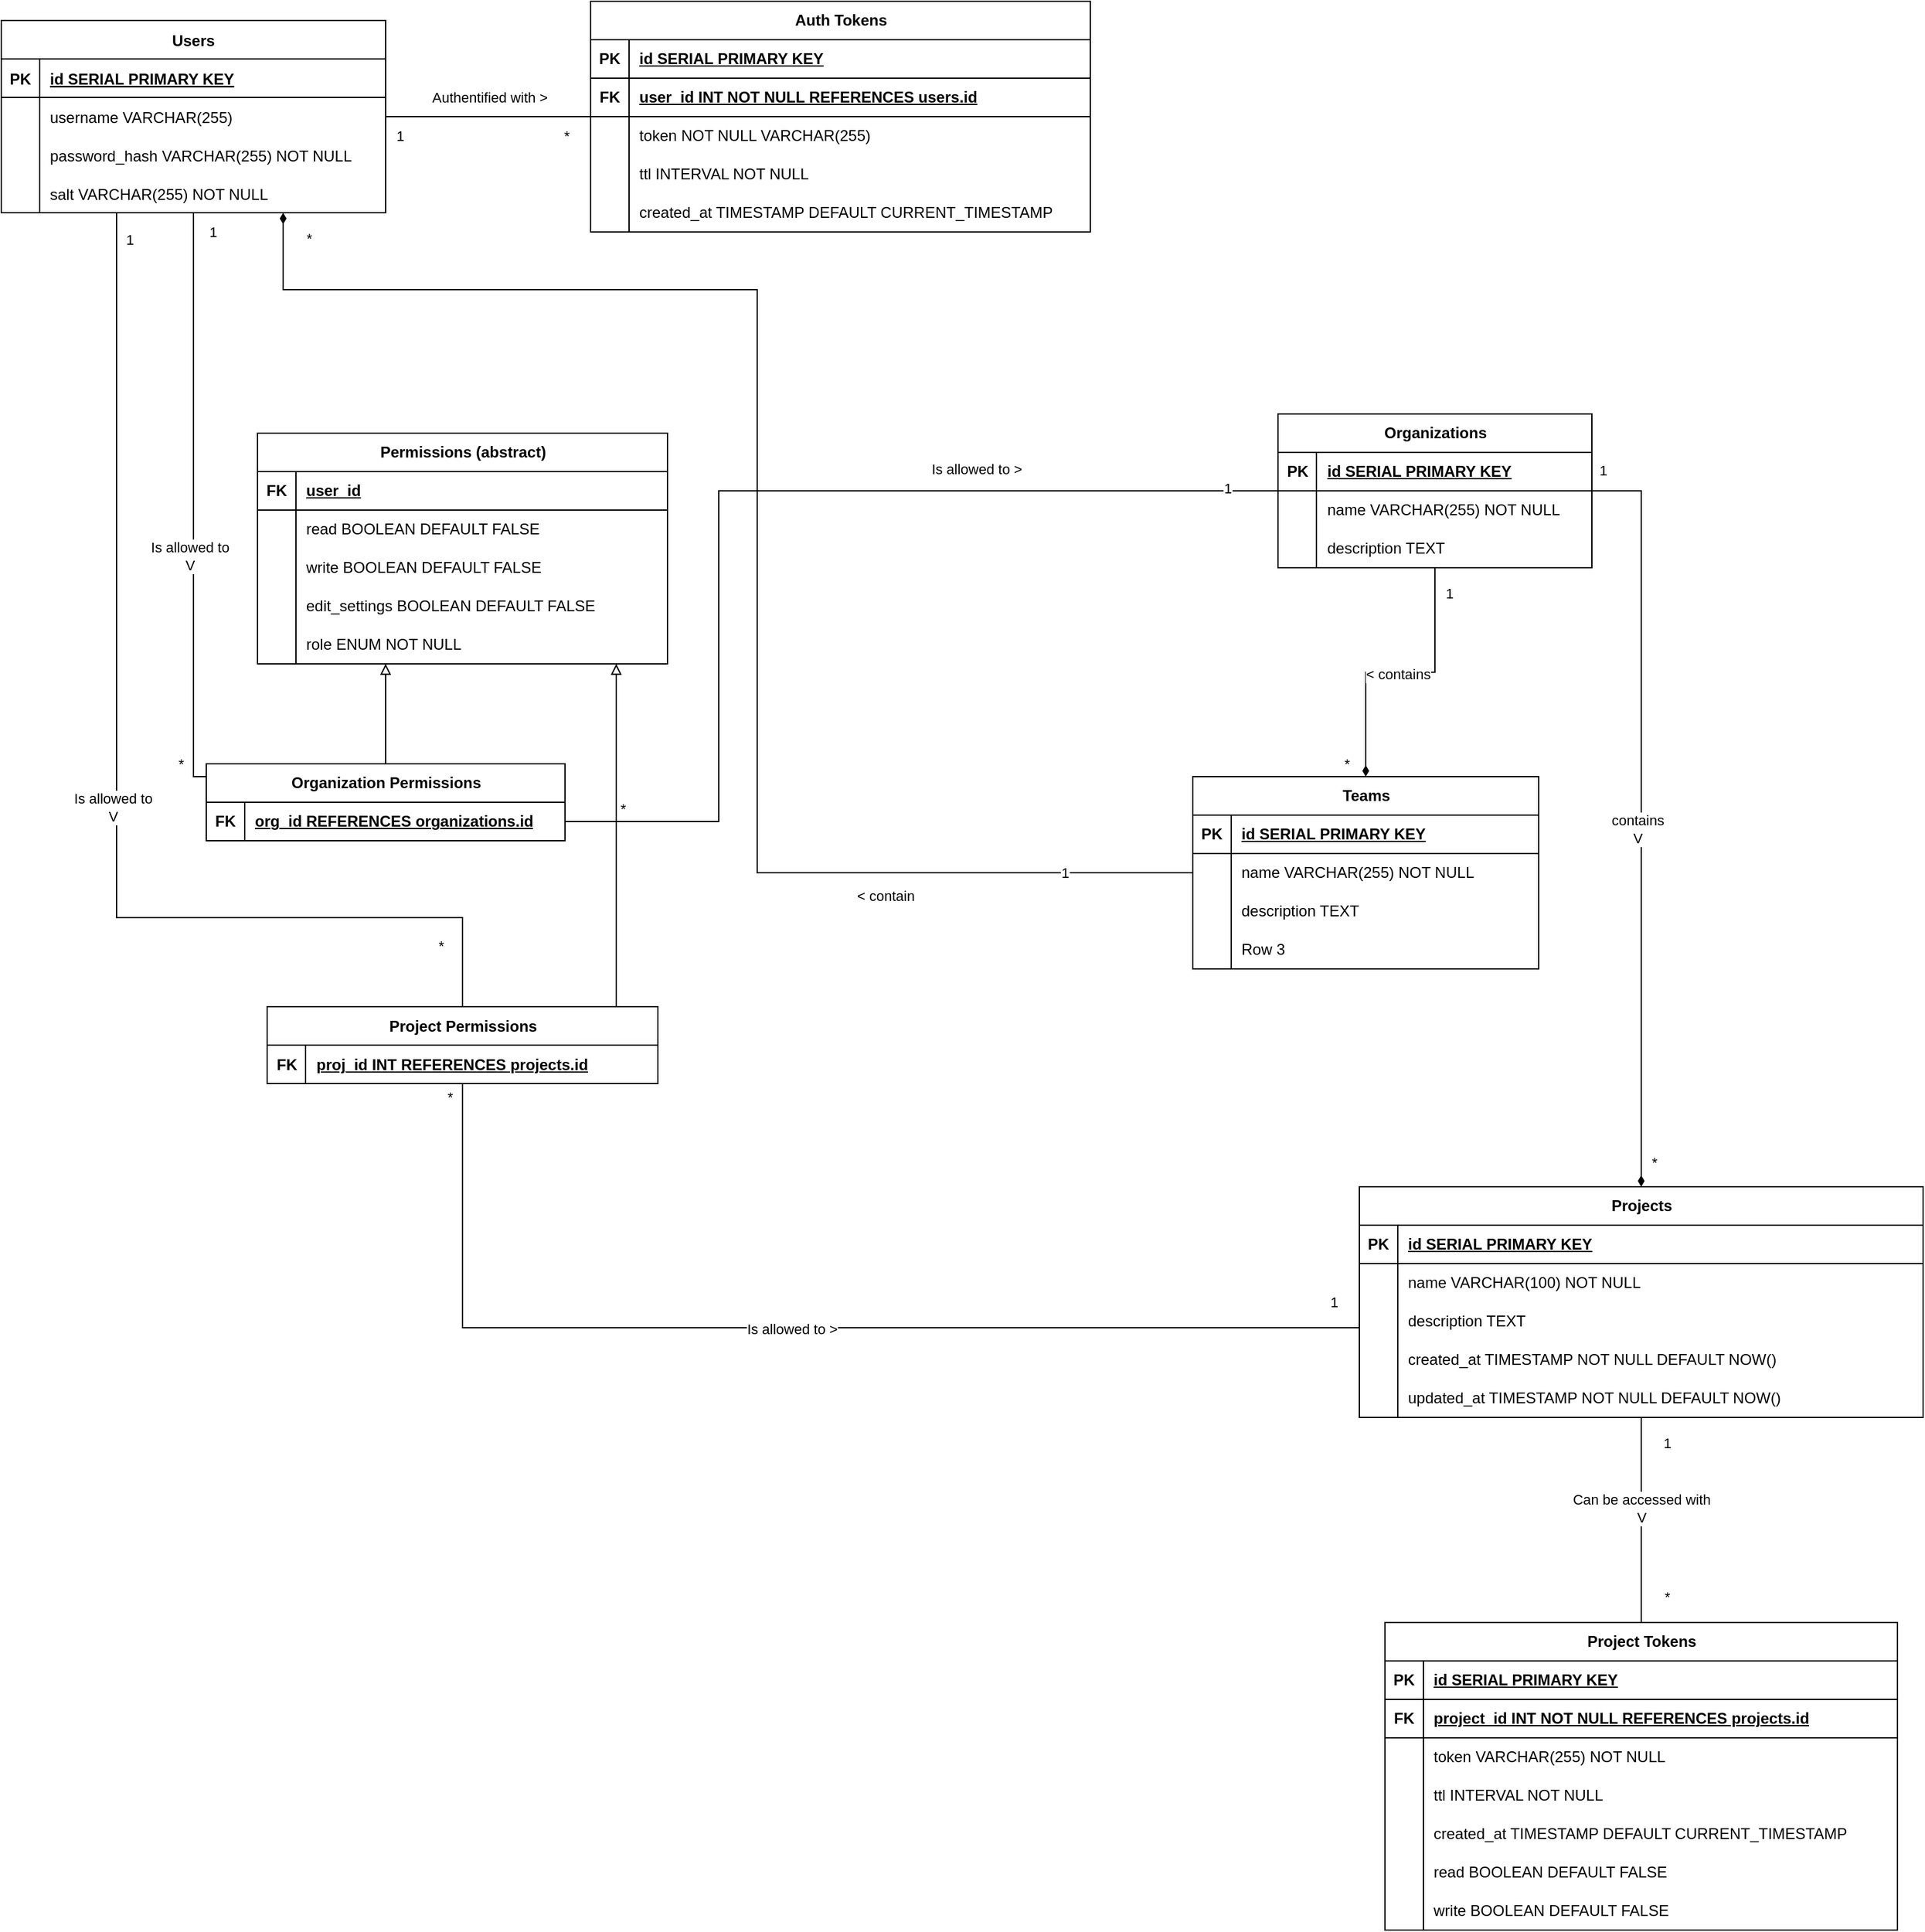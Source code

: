 <mxfile version="28.1.2">
  <diagram id="R2lEEEUBdFMjLlhIrx00" name="Page-1">
    <mxGraphModel dx="497" dy="935" grid="1" gridSize="10" guides="0" tooltips="1" connect="1" arrows="0" fold="1" page="1" pageScale="1" pageWidth="850" pageHeight="1100" math="0" shadow="0" extFonts="Permanent Marker^https://fonts.googleapis.com/css?family=Permanent+Marker">
      <root>
        <mxCell id="0" />
        <mxCell id="1" parent="0" />
        <mxCell id="C-vyLk0tnHw3VtMMgP7b-23" value="Users" style="shape=table;startSize=30;container=1;collapsible=1;childLayout=tableLayout;fixedRows=1;rowLines=0;fontStyle=1;align=center;resizeLast=1;" parent="1" vertex="1">
          <mxGeometry x="90" y="150" width="300" height="150" as="geometry" />
        </mxCell>
        <mxCell id="C-vyLk0tnHw3VtMMgP7b-24" value="" style="shape=partialRectangle;collapsible=0;dropTarget=0;pointerEvents=0;fillColor=none;points=[[0,0.5],[1,0.5]];portConstraint=eastwest;top=0;left=0;right=0;bottom=1;" parent="C-vyLk0tnHw3VtMMgP7b-23" vertex="1">
          <mxGeometry y="30" width="300" height="30" as="geometry" />
        </mxCell>
        <mxCell id="C-vyLk0tnHw3VtMMgP7b-25" value="PK" style="shape=partialRectangle;overflow=hidden;connectable=0;fillColor=none;top=0;left=0;bottom=0;right=0;fontStyle=1;" parent="C-vyLk0tnHw3VtMMgP7b-24" vertex="1">
          <mxGeometry width="30" height="30" as="geometry">
            <mxRectangle width="30" height="30" as="alternateBounds" />
          </mxGeometry>
        </mxCell>
        <mxCell id="C-vyLk0tnHw3VtMMgP7b-26" value="id SERIAL PRIMARY KEY" style="shape=partialRectangle;overflow=hidden;connectable=0;fillColor=none;top=0;left=0;bottom=0;right=0;align=left;spacingLeft=6;fontStyle=5;" parent="C-vyLk0tnHw3VtMMgP7b-24" vertex="1">
          <mxGeometry x="30" width="270" height="30" as="geometry">
            <mxRectangle width="270" height="30" as="alternateBounds" />
          </mxGeometry>
        </mxCell>
        <mxCell id="C-vyLk0tnHw3VtMMgP7b-27" value="" style="shape=partialRectangle;collapsible=0;dropTarget=0;pointerEvents=0;fillColor=none;points=[[0,0.5],[1,0.5]];portConstraint=eastwest;top=0;left=0;right=0;bottom=0;" parent="C-vyLk0tnHw3VtMMgP7b-23" vertex="1">
          <mxGeometry y="60" width="300" height="30" as="geometry" />
        </mxCell>
        <mxCell id="C-vyLk0tnHw3VtMMgP7b-28" value="" style="shape=partialRectangle;overflow=hidden;connectable=0;fillColor=none;top=0;left=0;bottom=0;right=0;" parent="C-vyLk0tnHw3VtMMgP7b-27" vertex="1">
          <mxGeometry width="30" height="30" as="geometry">
            <mxRectangle width="30" height="30" as="alternateBounds" />
          </mxGeometry>
        </mxCell>
        <mxCell id="C-vyLk0tnHw3VtMMgP7b-29" value="username VARCHAR(255)" style="shape=partialRectangle;overflow=hidden;connectable=0;fillColor=none;top=0;left=0;bottom=0;right=0;align=left;spacingLeft=6;" parent="C-vyLk0tnHw3VtMMgP7b-27" vertex="1">
          <mxGeometry x="30" width="270" height="30" as="geometry">
            <mxRectangle width="270" height="30" as="alternateBounds" />
          </mxGeometry>
        </mxCell>
        <mxCell id="tqvfvlntFa99ZtSPbHAt-1" style="shape=partialRectangle;collapsible=0;dropTarget=0;pointerEvents=0;fillColor=none;points=[[0,0.5],[1,0.5]];portConstraint=eastwest;top=0;left=0;right=0;bottom=0;" parent="C-vyLk0tnHw3VtMMgP7b-23" vertex="1">
          <mxGeometry y="90" width="300" height="30" as="geometry" />
        </mxCell>
        <mxCell id="tqvfvlntFa99ZtSPbHAt-2" style="shape=partialRectangle;overflow=hidden;connectable=0;fillColor=none;top=0;left=0;bottom=0;right=0;" parent="tqvfvlntFa99ZtSPbHAt-1" vertex="1">
          <mxGeometry width="30" height="30" as="geometry">
            <mxRectangle width="30" height="30" as="alternateBounds" />
          </mxGeometry>
        </mxCell>
        <mxCell id="tqvfvlntFa99ZtSPbHAt-3" value="password_hash VARCHAR(255) NOT NULL" style="shape=partialRectangle;overflow=hidden;connectable=0;fillColor=none;top=0;left=0;bottom=0;right=0;align=left;spacingLeft=6;" parent="tqvfvlntFa99ZtSPbHAt-1" vertex="1">
          <mxGeometry x="30" width="270" height="30" as="geometry">
            <mxRectangle width="270" height="30" as="alternateBounds" />
          </mxGeometry>
        </mxCell>
        <mxCell id="tqvfvlntFa99ZtSPbHAt-4" style="shape=partialRectangle;collapsible=0;dropTarget=0;pointerEvents=0;fillColor=none;points=[[0,0.5],[1,0.5]];portConstraint=eastwest;top=0;left=0;right=0;bottom=0;" parent="C-vyLk0tnHw3VtMMgP7b-23" vertex="1">
          <mxGeometry y="120" width="300" height="30" as="geometry" />
        </mxCell>
        <mxCell id="tqvfvlntFa99ZtSPbHAt-5" style="shape=partialRectangle;overflow=hidden;connectable=0;fillColor=none;top=0;left=0;bottom=0;right=0;" parent="tqvfvlntFa99ZtSPbHAt-4" vertex="1">
          <mxGeometry width="30" height="30" as="geometry">
            <mxRectangle width="30" height="30" as="alternateBounds" />
          </mxGeometry>
        </mxCell>
        <mxCell id="tqvfvlntFa99ZtSPbHAt-6" value="salt VARCHAR(255) NOT NULL" style="shape=partialRectangle;overflow=hidden;connectable=0;fillColor=none;top=0;left=0;bottom=0;right=0;align=left;spacingLeft=6;" parent="tqvfvlntFa99ZtSPbHAt-4" vertex="1">
          <mxGeometry x="30" width="270" height="30" as="geometry">
            <mxRectangle width="270" height="30" as="alternateBounds" />
          </mxGeometry>
        </mxCell>
        <mxCell id="tqvfvlntFa99ZtSPbHAt-8" value="Auth Tokens" style="shape=table;startSize=30;container=1;collapsible=1;childLayout=tableLayout;fixedRows=1;rowLines=0;fontStyle=1;align=center;resizeLast=1;html=1;" parent="1" vertex="1">
          <mxGeometry x="550" y="135" width="390" height="180" as="geometry" />
        </mxCell>
        <mxCell id="tqvfvlntFa99ZtSPbHAt-9" value="" style="shape=tableRow;horizontal=0;startSize=0;swimlaneHead=0;swimlaneBody=0;fillColor=none;collapsible=0;dropTarget=0;points=[[0,0.5],[1,0.5]];portConstraint=eastwest;top=0;left=0;right=0;bottom=1;" parent="tqvfvlntFa99ZtSPbHAt-8" vertex="1">
          <mxGeometry y="30" width="390" height="30" as="geometry" />
        </mxCell>
        <mxCell id="tqvfvlntFa99ZtSPbHAt-10" value="PK" style="shape=partialRectangle;connectable=0;fillColor=none;top=0;left=0;bottom=0;right=0;fontStyle=1;overflow=hidden;whiteSpace=wrap;html=1;" parent="tqvfvlntFa99ZtSPbHAt-9" vertex="1">
          <mxGeometry width="30" height="30" as="geometry">
            <mxRectangle width="30" height="30" as="alternateBounds" />
          </mxGeometry>
        </mxCell>
        <mxCell id="tqvfvlntFa99ZtSPbHAt-11" value="id&amp;nbsp;&lt;span style=&quot;text-wrap-mode: nowrap;&quot;&gt;SERIAL PRIMARY KEY&lt;/span&gt;" style="shape=partialRectangle;connectable=0;fillColor=none;top=0;left=0;bottom=0;right=0;align=left;spacingLeft=6;fontStyle=5;overflow=hidden;whiteSpace=wrap;html=1;" parent="tqvfvlntFa99ZtSPbHAt-9" vertex="1">
          <mxGeometry x="30" width="360" height="30" as="geometry">
            <mxRectangle width="360" height="30" as="alternateBounds" />
          </mxGeometry>
        </mxCell>
        <mxCell id="tqvfvlntFa99ZtSPbHAt-21" style="shape=tableRow;horizontal=0;startSize=0;swimlaneHead=0;swimlaneBody=0;fillColor=none;collapsible=0;dropTarget=0;points=[[0,0.5],[1,0.5]];portConstraint=eastwest;top=0;left=0;right=0;bottom=1;" parent="tqvfvlntFa99ZtSPbHAt-8" vertex="1">
          <mxGeometry y="60" width="390" height="30" as="geometry" />
        </mxCell>
        <mxCell id="tqvfvlntFa99ZtSPbHAt-22" value="FK" style="shape=partialRectangle;connectable=0;fillColor=none;top=0;left=0;bottom=0;right=0;fontStyle=1;overflow=hidden;whiteSpace=wrap;html=1;" parent="tqvfvlntFa99ZtSPbHAt-21" vertex="1">
          <mxGeometry width="30" height="30" as="geometry">
            <mxRectangle width="30" height="30" as="alternateBounds" />
          </mxGeometry>
        </mxCell>
        <mxCell id="tqvfvlntFa99ZtSPbHAt-23" value="user_id INT NOT NULL REFERENCES users.id" style="shape=partialRectangle;connectable=0;fillColor=none;top=0;left=0;bottom=0;right=0;align=left;spacingLeft=6;fontStyle=5;overflow=hidden;whiteSpace=wrap;html=1;" parent="tqvfvlntFa99ZtSPbHAt-21" vertex="1">
          <mxGeometry x="30" width="360" height="30" as="geometry">
            <mxRectangle width="360" height="30" as="alternateBounds" />
          </mxGeometry>
        </mxCell>
        <mxCell id="tqvfvlntFa99ZtSPbHAt-12" value="" style="shape=tableRow;horizontal=0;startSize=0;swimlaneHead=0;swimlaneBody=0;fillColor=none;collapsible=0;dropTarget=0;points=[[0,0.5],[1,0.5]];portConstraint=eastwest;top=0;left=0;right=0;bottom=0;" parent="tqvfvlntFa99ZtSPbHAt-8" vertex="1">
          <mxGeometry y="90" width="390" height="30" as="geometry" />
        </mxCell>
        <mxCell id="tqvfvlntFa99ZtSPbHAt-13" value="" style="shape=partialRectangle;connectable=0;fillColor=none;top=0;left=0;bottom=0;right=0;editable=1;overflow=hidden;whiteSpace=wrap;html=1;" parent="tqvfvlntFa99ZtSPbHAt-12" vertex="1">
          <mxGeometry width="30" height="30" as="geometry">
            <mxRectangle width="30" height="30" as="alternateBounds" />
          </mxGeometry>
        </mxCell>
        <mxCell id="tqvfvlntFa99ZtSPbHAt-14" value="token NOT NULL VARCHAR(255)" style="shape=partialRectangle;connectable=0;fillColor=none;top=0;left=0;bottom=0;right=0;align=left;spacingLeft=6;overflow=hidden;whiteSpace=wrap;html=1;" parent="tqvfvlntFa99ZtSPbHAt-12" vertex="1">
          <mxGeometry x="30" width="360" height="30" as="geometry">
            <mxRectangle width="360" height="30" as="alternateBounds" />
          </mxGeometry>
        </mxCell>
        <mxCell id="tqvfvlntFa99ZtSPbHAt-15" value="" style="shape=tableRow;horizontal=0;startSize=0;swimlaneHead=0;swimlaneBody=0;fillColor=none;collapsible=0;dropTarget=0;points=[[0,0.5],[1,0.5]];portConstraint=eastwest;top=0;left=0;right=0;bottom=0;" parent="tqvfvlntFa99ZtSPbHAt-8" vertex="1">
          <mxGeometry y="120" width="390" height="30" as="geometry" />
        </mxCell>
        <mxCell id="tqvfvlntFa99ZtSPbHAt-16" value="" style="shape=partialRectangle;connectable=0;fillColor=none;top=0;left=0;bottom=0;right=0;editable=1;overflow=hidden;whiteSpace=wrap;html=1;" parent="tqvfvlntFa99ZtSPbHAt-15" vertex="1">
          <mxGeometry width="30" height="30" as="geometry">
            <mxRectangle width="30" height="30" as="alternateBounds" />
          </mxGeometry>
        </mxCell>
        <mxCell id="tqvfvlntFa99ZtSPbHAt-17" value="ttl INTERVAL NOT NULL" style="shape=partialRectangle;connectable=0;fillColor=none;top=0;left=0;bottom=0;right=0;align=left;spacingLeft=6;overflow=hidden;whiteSpace=wrap;html=1;" parent="tqvfvlntFa99ZtSPbHAt-15" vertex="1">
          <mxGeometry x="30" width="360" height="30" as="geometry">
            <mxRectangle width="360" height="30" as="alternateBounds" />
          </mxGeometry>
        </mxCell>
        <mxCell id="tqvfvlntFa99ZtSPbHAt-18" value="" style="shape=tableRow;horizontal=0;startSize=0;swimlaneHead=0;swimlaneBody=0;fillColor=none;collapsible=0;dropTarget=0;points=[[0,0.5],[1,0.5]];portConstraint=eastwest;top=0;left=0;right=0;bottom=0;" parent="tqvfvlntFa99ZtSPbHAt-8" vertex="1">
          <mxGeometry y="150" width="390" height="30" as="geometry" />
        </mxCell>
        <mxCell id="tqvfvlntFa99ZtSPbHAt-19" value="" style="shape=partialRectangle;connectable=0;fillColor=none;top=0;left=0;bottom=0;right=0;editable=1;overflow=hidden;whiteSpace=wrap;html=1;" parent="tqvfvlntFa99ZtSPbHAt-18" vertex="1">
          <mxGeometry width="30" height="30" as="geometry">
            <mxRectangle width="30" height="30" as="alternateBounds" />
          </mxGeometry>
        </mxCell>
        <mxCell id="tqvfvlntFa99ZtSPbHAt-20" value="created_at TIMESTAMP DEFAULT CURRENT_TIMESTAMP" style="shape=partialRectangle;connectable=0;fillColor=none;top=0;left=0;bottom=0;right=0;align=left;spacingLeft=6;overflow=hidden;whiteSpace=wrap;html=1;" parent="tqvfvlntFa99ZtSPbHAt-18" vertex="1">
          <mxGeometry x="30" width="360" height="30" as="geometry">
            <mxRectangle width="360" height="30" as="alternateBounds" />
          </mxGeometry>
        </mxCell>
        <mxCell id="tqvfvlntFa99ZtSPbHAt-24" style="edgeStyle=orthogonalEdgeStyle;rounded=0;orthogonalLoop=1;jettySize=auto;html=1;endArrow=none;endFill=0;" parent="1" source="C-vyLk0tnHw3VtMMgP7b-23" target="tqvfvlntFa99ZtSPbHAt-8" edge="1">
          <mxGeometry relative="1" as="geometry" />
        </mxCell>
        <mxCell id="tqvfvlntFa99ZtSPbHAt-25" value="Authentified with &amp;gt;" style="edgeLabel;html=1;align=center;verticalAlign=middle;resizable=0;points=[];" parent="tqvfvlntFa99ZtSPbHAt-24" vertex="1" connectable="0">
          <mxGeometry x="-0.159" y="4" relative="1" as="geometry">
            <mxPoint x="13" y="-11" as="offset" />
          </mxGeometry>
        </mxCell>
        <mxCell id="tqvfvlntFa99ZtSPbHAt-26" value="1" style="edgeLabel;html=1;align=center;verticalAlign=middle;resizable=0;points=[];" parent="tqvfvlntFa99ZtSPbHAt-24" vertex="1" connectable="0">
          <mxGeometry x="-0.759" y="2" relative="1" as="geometry">
            <mxPoint x="-9" y="17" as="offset" />
          </mxGeometry>
        </mxCell>
        <mxCell id="tqvfvlntFa99ZtSPbHAt-27" value="*" style="edgeLabel;html=1;align=center;verticalAlign=middle;resizable=0;points=[];" parent="tqvfvlntFa99ZtSPbHAt-24" vertex="1" connectable="0">
          <mxGeometry x="0.666" relative="1" as="geometry">
            <mxPoint x="7" y="15" as="offset" />
          </mxGeometry>
        </mxCell>
        <mxCell id="tqvfvlntFa99ZtSPbHAt-28" value="Organizations" style="shape=table;startSize=30;container=1;collapsible=1;childLayout=tableLayout;fixedRows=1;rowLines=0;fontStyle=1;align=center;resizeLast=1;html=1;" parent="1" vertex="1">
          <mxGeometry x="1086.5" y="457" width="245" height="120" as="geometry" />
        </mxCell>
        <mxCell id="tqvfvlntFa99ZtSPbHAt-29" value="" style="shape=tableRow;horizontal=0;startSize=0;swimlaneHead=0;swimlaneBody=0;fillColor=none;collapsible=0;dropTarget=0;points=[[0,0.5],[1,0.5]];portConstraint=eastwest;top=0;left=0;right=0;bottom=1;" parent="tqvfvlntFa99ZtSPbHAt-28" vertex="1">
          <mxGeometry y="30" width="245" height="30" as="geometry" />
        </mxCell>
        <mxCell id="tqvfvlntFa99ZtSPbHAt-30" value="PK" style="shape=partialRectangle;connectable=0;fillColor=none;top=0;left=0;bottom=0;right=0;fontStyle=1;overflow=hidden;whiteSpace=wrap;html=1;" parent="tqvfvlntFa99ZtSPbHAt-29" vertex="1">
          <mxGeometry width="30" height="30" as="geometry">
            <mxRectangle width="30" height="30" as="alternateBounds" />
          </mxGeometry>
        </mxCell>
        <mxCell id="tqvfvlntFa99ZtSPbHAt-31" value="id&amp;nbsp;&lt;span style=&quot;text-wrap-mode: nowrap;&quot;&gt;SERIAL PRIMARY KEY&lt;/span&gt;" style="shape=partialRectangle;connectable=0;fillColor=none;top=0;left=0;bottom=0;right=0;align=left;spacingLeft=6;fontStyle=5;overflow=hidden;whiteSpace=wrap;html=1;" parent="tqvfvlntFa99ZtSPbHAt-29" vertex="1">
          <mxGeometry x="30" width="215" height="30" as="geometry">
            <mxRectangle width="215" height="30" as="alternateBounds" />
          </mxGeometry>
        </mxCell>
        <mxCell id="tqvfvlntFa99ZtSPbHAt-32" value="" style="shape=tableRow;horizontal=0;startSize=0;swimlaneHead=0;swimlaneBody=0;fillColor=none;collapsible=0;dropTarget=0;points=[[0,0.5],[1,0.5]];portConstraint=eastwest;top=0;left=0;right=0;bottom=0;" parent="tqvfvlntFa99ZtSPbHAt-28" vertex="1">
          <mxGeometry y="60" width="245" height="30" as="geometry" />
        </mxCell>
        <mxCell id="tqvfvlntFa99ZtSPbHAt-33" value="" style="shape=partialRectangle;connectable=0;fillColor=none;top=0;left=0;bottom=0;right=0;editable=1;overflow=hidden;whiteSpace=wrap;html=1;" parent="tqvfvlntFa99ZtSPbHAt-32" vertex="1">
          <mxGeometry width="30" height="30" as="geometry">
            <mxRectangle width="30" height="30" as="alternateBounds" />
          </mxGeometry>
        </mxCell>
        <mxCell id="tqvfvlntFa99ZtSPbHAt-34" value="name VARCHAR(255) NOT NULL" style="shape=partialRectangle;connectable=0;fillColor=none;top=0;left=0;bottom=0;right=0;align=left;spacingLeft=6;overflow=hidden;whiteSpace=wrap;html=1;" parent="tqvfvlntFa99ZtSPbHAt-32" vertex="1">
          <mxGeometry x="30" width="215" height="30" as="geometry">
            <mxRectangle width="215" height="30" as="alternateBounds" />
          </mxGeometry>
        </mxCell>
        <mxCell id="tqvfvlntFa99ZtSPbHAt-35" value="" style="shape=tableRow;horizontal=0;startSize=0;swimlaneHead=0;swimlaneBody=0;fillColor=none;collapsible=0;dropTarget=0;points=[[0,0.5],[1,0.5]];portConstraint=eastwest;top=0;left=0;right=0;bottom=0;" parent="tqvfvlntFa99ZtSPbHAt-28" vertex="1">
          <mxGeometry y="90" width="245" height="30" as="geometry" />
        </mxCell>
        <mxCell id="tqvfvlntFa99ZtSPbHAt-36" value="" style="shape=partialRectangle;connectable=0;fillColor=none;top=0;left=0;bottom=0;right=0;editable=1;overflow=hidden;whiteSpace=wrap;html=1;" parent="tqvfvlntFa99ZtSPbHAt-35" vertex="1">
          <mxGeometry width="30" height="30" as="geometry">
            <mxRectangle width="30" height="30" as="alternateBounds" />
          </mxGeometry>
        </mxCell>
        <mxCell id="tqvfvlntFa99ZtSPbHAt-37" value="description TEXT" style="shape=partialRectangle;connectable=0;fillColor=none;top=0;left=0;bottom=0;right=0;align=left;spacingLeft=6;overflow=hidden;whiteSpace=wrap;html=1;" parent="tqvfvlntFa99ZtSPbHAt-35" vertex="1">
          <mxGeometry x="30" width="215" height="30" as="geometry">
            <mxRectangle width="215" height="30" as="alternateBounds" />
          </mxGeometry>
        </mxCell>
        <mxCell id="tqvfvlntFa99ZtSPbHAt-41" value="Permissions (abstract)" style="shape=table;startSize=30;container=1;collapsible=1;childLayout=tableLayout;fixedRows=1;rowLines=0;fontStyle=1;align=center;resizeLast=1;html=1;" parent="1" vertex="1">
          <mxGeometry x="290" y="472" width="320" height="180" as="geometry" />
        </mxCell>
        <mxCell id="tqvfvlntFa99ZtSPbHAt-42" value="" style="shape=tableRow;horizontal=0;startSize=0;swimlaneHead=0;swimlaneBody=0;fillColor=none;collapsible=0;dropTarget=0;points=[[0,0.5],[1,0.5]];portConstraint=eastwest;top=0;left=0;right=0;bottom=1;" parent="tqvfvlntFa99ZtSPbHAt-41" vertex="1">
          <mxGeometry y="30" width="320" height="30" as="geometry" />
        </mxCell>
        <mxCell id="tqvfvlntFa99ZtSPbHAt-43" value="FK" style="shape=partialRectangle;connectable=0;fillColor=none;top=0;left=0;bottom=0;right=0;fontStyle=1;overflow=hidden;whiteSpace=wrap;html=1;" parent="tqvfvlntFa99ZtSPbHAt-42" vertex="1">
          <mxGeometry width="30" height="30" as="geometry">
            <mxRectangle width="30" height="30" as="alternateBounds" />
          </mxGeometry>
        </mxCell>
        <mxCell id="tqvfvlntFa99ZtSPbHAt-44" value="user_id" style="shape=partialRectangle;connectable=0;fillColor=none;top=0;left=0;bottom=0;right=0;align=left;spacingLeft=6;fontStyle=5;overflow=hidden;whiteSpace=wrap;html=1;" parent="tqvfvlntFa99ZtSPbHAt-42" vertex="1">
          <mxGeometry x="30" width="290" height="30" as="geometry">
            <mxRectangle width="290" height="30" as="alternateBounds" />
          </mxGeometry>
        </mxCell>
        <mxCell id="tqvfvlntFa99ZtSPbHAt-45" value="" style="shape=tableRow;horizontal=0;startSize=0;swimlaneHead=0;swimlaneBody=0;fillColor=none;collapsible=0;dropTarget=0;points=[[0,0.5],[1,0.5]];portConstraint=eastwest;top=0;left=0;right=0;bottom=0;" parent="tqvfvlntFa99ZtSPbHAt-41" vertex="1">
          <mxGeometry y="60" width="320" height="30" as="geometry" />
        </mxCell>
        <mxCell id="tqvfvlntFa99ZtSPbHAt-46" value="" style="shape=partialRectangle;connectable=0;fillColor=none;top=0;left=0;bottom=0;right=0;editable=1;overflow=hidden;whiteSpace=wrap;html=1;" parent="tqvfvlntFa99ZtSPbHAt-45" vertex="1">
          <mxGeometry width="30" height="30" as="geometry">
            <mxRectangle width="30" height="30" as="alternateBounds" />
          </mxGeometry>
        </mxCell>
        <mxCell id="tqvfvlntFa99ZtSPbHAt-47" value="read BOOLEAN DEFAULT FALSE" style="shape=partialRectangle;connectable=0;fillColor=none;top=0;left=0;bottom=0;right=0;align=left;spacingLeft=6;overflow=hidden;whiteSpace=wrap;html=1;" parent="tqvfvlntFa99ZtSPbHAt-45" vertex="1">
          <mxGeometry x="30" width="290" height="30" as="geometry">
            <mxRectangle width="290" height="30" as="alternateBounds" />
          </mxGeometry>
        </mxCell>
        <mxCell id="tqvfvlntFa99ZtSPbHAt-48" value="" style="shape=tableRow;horizontal=0;startSize=0;swimlaneHead=0;swimlaneBody=0;fillColor=none;collapsible=0;dropTarget=0;points=[[0,0.5],[1,0.5]];portConstraint=eastwest;top=0;left=0;right=0;bottom=0;" parent="tqvfvlntFa99ZtSPbHAt-41" vertex="1">
          <mxGeometry y="90" width="320" height="30" as="geometry" />
        </mxCell>
        <mxCell id="tqvfvlntFa99ZtSPbHAt-49" value="" style="shape=partialRectangle;connectable=0;fillColor=none;top=0;left=0;bottom=0;right=0;editable=1;overflow=hidden;whiteSpace=wrap;html=1;" parent="tqvfvlntFa99ZtSPbHAt-48" vertex="1">
          <mxGeometry width="30" height="30" as="geometry">
            <mxRectangle width="30" height="30" as="alternateBounds" />
          </mxGeometry>
        </mxCell>
        <mxCell id="tqvfvlntFa99ZtSPbHAt-50" value="write BOOLEAN DEFAULT FALSE" style="shape=partialRectangle;connectable=0;fillColor=none;top=0;left=0;bottom=0;right=0;align=left;spacingLeft=6;overflow=hidden;whiteSpace=wrap;html=1;" parent="tqvfvlntFa99ZtSPbHAt-48" vertex="1">
          <mxGeometry x="30" width="290" height="30" as="geometry">
            <mxRectangle width="290" height="30" as="alternateBounds" />
          </mxGeometry>
        </mxCell>
        <mxCell id="tqvfvlntFa99ZtSPbHAt-51" value="" style="shape=tableRow;horizontal=0;startSize=0;swimlaneHead=0;swimlaneBody=0;fillColor=none;collapsible=0;dropTarget=0;points=[[0,0.5],[1,0.5]];portConstraint=eastwest;top=0;left=0;right=0;bottom=0;" parent="tqvfvlntFa99ZtSPbHAt-41" vertex="1">
          <mxGeometry y="120" width="320" height="30" as="geometry" />
        </mxCell>
        <mxCell id="tqvfvlntFa99ZtSPbHAt-52" value="" style="shape=partialRectangle;connectable=0;fillColor=none;top=0;left=0;bottom=0;right=0;editable=1;overflow=hidden;whiteSpace=wrap;html=1;" parent="tqvfvlntFa99ZtSPbHAt-51" vertex="1">
          <mxGeometry width="30" height="30" as="geometry">
            <mxRectangle width="30" height="30" as="alternateBounds" />
          </mxGeometry>
        </mxCell>
        <mxCell id="tqvfvlntFa99ZtSPbHAt-53" value="edit_settings BOOLEAN DEFAULT FALSE" style="shape=partialRectangle;connectable=0;fillColor=none;top=0;left=0;bottom=0;right=0;align=left;spacingLeft=6;overflow=hidden;whiteSpace=wrap;html=1;" parent="tqvfvlntFa99ZtSPbHAt-51" vertex="1">
          <mxGeometry x="30" width="290" height="30" as="geometry">
            <mxRectangle width="290" height="30" as="alternateBounds" />
          </mxGeometry>
        </mxCell>
        <mxCell id="tqvfvlntFa99ZtSPbHAt-57" style="shape=tableRow;horizontal=0;startSize=0;swimlaneHead=0;swimlaneBody=0;fillColor=none;collapsible=0;dropTarget=0;points=[[0,0.5],[1,0.5]];portConstraint=eastwest;top=0;left=0;right=0;bottom=0;" parent="tqvfvlntFa99ZtSPbHAt-41" vertex="1">
          <mxGeometry y="150" width="320" height="30" as="geometry" />
        </mxCell>
        <mxCell id="tqvfvlntFa99ZtSPbHAt-58" style="shape=partialRectangle;connectable=0;fillColor=none;top=0;left=0;bottom=0;right=0;editable=1;overflow=hidden;whiteSpace=wrap;html=1;" parent="tqvfvlntFa99ZtSPbHAt-57" vertex="1">
          <mxGeometry width="30" height="30" as="geometry">
            <mxRectangle width="30" height="30" as="alternateBounds" />
          </mxGeometry>
        </mxCell>
        <mxCell id="tqvfvlntFa99ZtSPbHAt-59" value="role ENUM NOT NULL" style="shape=partialRectangle;connectable=0;fillColor=none;top=0;left=0;bottom=0;right=0;align=left;spacingLeft=6;overflow=hidden;whiteSpace=wrap;html=1;" parent="tqvfvlntFa99ZtSPbHAt-57" vertex="1">
          <mxGeometry x="30" width="290" height="30" as="geometry">
            <mxRectangle width="290" height="30" as="alternateBounds" />
          </mxGeometry>
        </mxCell>
        <mxCell id="tqvfvlntFa99ZtSPbHAt-60" style="edgeStyle=orthogonalEdgeStyle;rounded=0;orthogonalLoop=1;jettySize=auto;html=1;endArrow=none;endFill=0;" parent="1" source="C-vyLk0tnHw3VtMMgP7b-23" target="tqvfvlntFa99ZtSPbHAt-93" edge="1">
          <mxGeometry relative="1" as="geometry">
            <Array as="points">
              <mxPoint x="240" y="740" />
            </Array>
          </mxGeometry>
        </mxCell>
        <mxCell id="tqvfvlntFa99ZtSPbHAt-61" value="1" style="edgeLabel;html=1;align=center;verticalAlign=middle;resizable=0;points=[];" parent="tqvfvlntFa99ZtSPbHAt-60" vertex="1" connectable="0">
          <mxGeometry x="-0.668" relative="1" as="geometry">
            <mxPoint x="15" y="-60" as="offset" />
          </mxGeometry>
        </mxCell>
        <mxCell id="tqvfvlntFa99ZtSPbHAt-62" value="*" style="edgeLabel;html=1;align=center;verticalAlign=middle;resizable=0;points=[];" parent="tqvfvlntFa99ZtSPbHAt-60" vertex="1" connectable="0">
          <mxGeometry x="0.552" y="-2" relative="1" as="geometry">
            <mxPoint x="-8" y="81" as="offset" />
          </mxGeometry>
        </mxCell>
        <mxCell id="tqvfvlntFa99ZtSPbHAt-63" value="Is allowed to&lt;br&gt;V" style="edgeLabel;html=1;align=center;verticalAlign=middle;resizable=0;points=[];" parent="tqvfvlntFa99ZtSPbHAt-60" vertex="1" connectable="0">
          <mxGeometry x="-0.108" y="-3" relative="1" as="geometry">
            <mxPoint y="67" as="offset" />
          </mxGeometry>
        </mxCell>
        <mxCell id="tqvfvlntFa99ZtSPbHAt-69" value="Projects" style="shape=table;startSize=30;container=1;collapsible=1;childLayout=tableLayout;fixedRows=1;rowLines=0;fontStyle=1;align=center;resizeLast=1;html=1;" parent="1" vertex="1">
          <mxGeometry x="1150" y="1060" width="440" height="180" as="geometry" />
        </mxCell>
        <mxCell id="tqvfvlntFa99ZtSPbHAt-70" value="" style="shape=tableRow;horizontal=0;startSize=0;swimlaneHead=0;swimlaneBody=0;fillColor=none;collapsible=0;dropTarget=0;points=[[0,0.5],[1,0.5]];portConstraint=eastwest;top=0;left=0;right=0;bottom=1;" parent="tqvfvlntFa99ZtSPbHAt-69" vertex="1">
          <mxGeometry y="30" width="440" height="30" as="geometry" />
        </mxCell>
        <mxCell id="tqvfvlntFa99ZtSPbHAt-71" value="PK" style="shape=partialRectangle;connectable=0;fillColor=none;top=0;left=0;bottom=0;right=0;fontStyle=1;overflow=hidden;whiteSpace=wrap;html=1;" parent="tqvfvlntFa99ZtSPbHAt-70" vertex="1">
          <mxGeometry width="30" height="30" as="geometry">
            <mxRectangle width="30" height="30" as="alternateBounds" />
          </mxGeometry>
        </mxCell>
        <mxCell id="tqvfvlntFa99ZtSPbHAt-72" value="id SERIAL PRIMARY KEY" style="shape=partialRectangle;connectable=0;fillColor=none;top=0;left=0;bottom=0;right=0;align=left;spacingLeft=6;fontStyle=5;overflow=hidden;whiteSpace=wrap;html=1;" parent="tqvfvlntFa99ZtSPbHAt-70" vertex="1">
          <mxGeometry x="30" width="410" height="30" as="geometry">
            <mxRectangle width="410" height="30" as="alternateBounds" />
          </mxGeometry>
        </mxCell>
        <mxCell id="tqvfvlntFa99ZtSPbHAt-73" value="" style="shape=tableRow;horizontal=0;startSize=0;swimlaneHead=0;swimlaneBody=0;fillColor=none;collapsible=0;dropTarget=0;points=[[0,0.5],[1,0.5]];portConstraint=eastwest;top=0;left=0;right=0;bottom=0;" parent="tqvfvlntFa99ZtSPbHAt-69" vertex="1">
          <mxGeometry y="60" width="440" height="30" as="geometry" />
        </mxCell>
        <mxCell id="tqvfvlntFa99ZtSPbHAt-74" value="" style="shape=partialRectangle;connectable=0;fillColor=none;top=0;left=0;bottom=0;right=0;editable=1;overflow=hidden;whiteSpace=wrap;html=1;" parent="tqvfvlntFa99ZtSPbHAt-73" vertex="1">
          <mxGeometry width="30" height="30" as="geometry">
            <mxRectangle width="30" height="30" as="alternateBounds" />
          </mxGeometry>
        </mxCell>
        <mxCell id="tqvfvlntFa99ZtSPbHAt-75" value="name VARCHAR(100) NOT NULL" style="shape=partialRectangle;connectable=0;fillColor=none;top=0;left=0;bottom=0;right=0;align=left;spacingLeft=6;overflow=hidden;whiteSpace=wrap;html=1;" parent="tqvfvlntFa99ZtSPbHAt-73" vertex="1">
          <mxGeometry x="30" width="410" height="30" as="geometry">
            <mxRectangle width="410" height="30" as="alternateBounds" />
          </mxGeometry>
        </mxCell>
        <mxCell id="tqvfvlntFa99ZtSPbHAt-76" value="" style="shape=tableRow;horizontal=0;startSize=0;swimlaneHead=0;swimlaneBody=0;fillColor=none;collapsible=0;dropTarget=0;points=[[0,0.5],[1,0.5]];portConstraint=eastwest;top=0;left=0;right=0;bottom=0;" parent="tqvfvlntFa99ZtSPbHAt-69" vertex="1">
          <mxGeometry y="90" width="440" height="30" as="geometry" />
        </mxCell>
        <mxCell id="tqvfvlntFa99ZtSPbHAt-77" value="" style="shape=partialRectangle;connectable=0;fillColor=none;top=0;left=0;bottom=0;right=0;editable=1;overflow=hidden;whiteSpace=wrap;html=1;" parent="tqvfvlntFa99ZtSPbHAt-76" vertex="1">
          <mxGeometry width="30" height="30" as="geometry">
            <mxRectangle width="30" height="30" as="alternateBounds" />
          </mxGeometry>
        </mxCell>
        <mxCell id="tqvfvlntFa99ZtSPbHAt-78" value="description TEXT" style="shape=partialRectangle;connectable=0;fillColor=none;top=0;left=0;bottom=0;right=0;align=left;spacingLeft=6;overflow=hidden;whiteSpace=wrap;html=1;" parent="tqvfvlntFa99ZtSPbHAt-76" vertex="1">
          <mxGeometry x="30" width="410" height="30" as="geometry">
            <mxRectangle width="410" height="30" as="alternateBounds" />
          </mxGeometry>
        </mxCell>
        <mxCell id="tqvfvlntFa99ZtSPbHAt-79" value="" style="shape=tableRow;horizontal=0;startSize=0;swimlaneHead=0;swimlaneBody=0;fillColor=none;collapsible=0;dropTarget=0;points=[[0,0.5],[1,0.5]];portConstraint=eastwest;top=0;left=0;right=0;bottom=0;" parent="tqvfvlntFa99ZtSPbHAt-69" vertex="1">
          <mxGeometry y="120" width="440" height="30" as="geometry" />
        </mxCell>
        <mxCell id="tqvfvlntFa99ZtSPbHAt-80" value="" style="shape=partialRectangle;connectable=0;fillColor=none;top=0;left=0;bottom=0;right=0;editable=1;overflow=hidden;whiteSpace=wrap;html=1;" parent="tqvfvlntFa99ZtSPbHAt-79" vertex="1">
          <mxGeometry width="30" height="30" as="geometry">
            <mxRectangle width="30" height="30" as="alternateBounds" />
          </mxGeometry>
        </mxCell>
        <mxCell id="tqvfvlntFa99ZtSPbHAt-81" value="created_at TIMESTAMP NOT NULL DEFAULT NOW()" style="shape=partialRectangle;connectable=0;fillColor=none;top=0;left=0;bottom=0;right=0;align=left;spacingLeft=6;overflow=hidden;whiteSpace=wrap;html=1;" parent="tqvfvlntFa99ZtSPbHAt-79" vertex="1">
          <mxGeometry x="30" width="410" height="30" as="geometry">
            <mxRectangle width="410" height="30" as="alternateBounds" />
          </mxGeometry>
        </mxCell>
        <mxCell id="tqvfvlntFa99ZtSPbHAt-82" style="shape=tableRow;horizontal=0;startSize=0;swimlaneHead=0;swimlaneBody=0;fillColor=none;collapsible=0;dropTarget=0;points=[[0,0.5],[1,0.5]];portConstraint=eastwest;top=0;left=0;right=0;bottom=0;" parent="tqvfvlntFa99ZtSPbHAt-69" vertex="1">
          <mxGeometry y="150" width="440" height="30" as="geometry" />
        </mxCell>
        <mxCell id="tqvfvlntFa99ZtSPbHAt-83" style="shape=partialRectangle;connectable=0;fillColor=none;top=0;left=0;bottom=0;right=0;editable=1;overflow=hidden;whiteSpace=wrap;html=1;" parent="tqvfvlntFa99ZtSPbHAt-82" vertex="1">
          <mxGeometry width="30" height="30" as="geometry">
            <mxRectangle width="30" height="30" as="alternateBounds" />
          </mxGeometry>
        </mxCell>
        <mxCell id="tqvfvlntFa99ZtSPbHAt-84" value="updated_at TIMESTAMP NOT NULL DEFAULT NOW()" style="shape=partialRectangle;connectable=0;fillColor=none;top=0;left=0;bottom=0;right=0;align=left;spacingLeft=6;overflow=hidden;whiteSpace=wrap;html=1;" parent="tqvfvlntFa99ZtSPbHAt-82" vertex="1">
          <mxGeometry x="30" width="410" height="30" as="geometry">
            <mxRectangle width="410" height="30" as="alternateBounds" />
          </mxGeometry>
        </mxCell>
        <mxCell id="tqvfvlntFa99ZtSPbHAt-85" style="edgeStyle=orthogonalEdgeStyle;rounded=0;orthogonalLoop=1;jettySize=auto;html=1;endArrow=diamondThin;endFill=1;" parent="1" source="tqvfvlntFa99ZtSPbHAt-28" target="tqvfvlntFa99ZtSPbHAt-69" edge="1">
          <mxGeometry relative="1" as="geometry">
            <Array as="points">
              <mxPoint x="1370" y="517" />
            </Array>
          </mxGeometry>
        </mxCell>
        <mxCell id="tqvfvlntFa99ZtSPbHAt-86" value="1" style="edgeLabel;html=1;align=center;verticalAlign=middle;resizable=0;points=[];" parent="tqvfvlntFa99ZtSPbHAt-85" vertex="1" connectable="0">
          <mxGeometry x="-0.832" y="1" relative="1" as="geometry">
            <mxPoint x="-31" y="-27" as="offset" />
          </mxGeometry>
        </mxCell>
        <mxCell id="tqvfvlntFa99ZtSPbHAt-87" value="*" style="edgeLabel;html=1;align=center;verticalAlign=middle;resizable=0;points=[];" parent="tqvfvlntFa99ZtSPbHAt-85" vertex="1" connectable="0">
          <mxGeometry x="0.731" y="2" relative="1" as="geometry">
            <mxPoint x="8" y="59" as="offset" />
          </mxGeometry>
        </mxCell>
        <mxCell id="tqvfvlntFa99ZtSPbHAt-88" value="contains&lt;br&gt;V" style="edgeLabel;html=1;align=center;verticalAlign=middle;resizable=0;points=[];" parent="tqvfvlntFa99ZtSPbHAt-85" vertex="1" connectable="0">
          <mxGeometry x="0.075" y="-3" relative="1" as="geometry">
            <mxPoint y="-10" as="offset" />
          </mxGeometry>
        </mxCell>
        <mxCell id="tqvfvlntFa99ZtSPbHAt-111" style="edgeStyle=orthogonalEdgeStyle;rounded=0;orthogonalLoop=1;jettySize=auto;html=1;endArrow=block;endFill=0;" parent="1" source="tqvfvlntFa99ZtSPbHAt-93" target="tqvfvlntFa99ZtSPbHAt-41" edge="1">
          <mxGeometry relative="1" as="geometry">
            <Array as="points">
              <mxPoint x="390" y="680" />
              <mxPoint x="390" y="680" />
            </Array>
          </mxGeometry>
        </mxCell>
        <mxCell id="tqvfvlntFa99ZtSPbHAt-93" value="Organization Permissions" style="shape=table;startSize=30;container=1;collapsible=1;childLayout=tableLayout;fixedRows=1;rowLines=0;fontStyle=1;align=center;resizeLast=1;html=1;" parent="1" vertex="1">
          <mxGeometry x="250" y="730" width="280" height="60" as="geometry" />
        </mxCell>
        <mxCell id="tqvfvlntFa99ZtSPbHAt-94" value="" style="shape=tableRow;horizontal=0;startSize=0;swimlaneHead=0;swimlaneBody=0;fillColor=none;collapsible=0;dropTarget=0;points=[[0,0.5],[1,0.5]];portConstraint=eastwest;top=0;left=0;right=0;bottom=1;" parent="tqvfvlntFa99ZtSPbHAt-93" vertex="1">
          <mxGeometry y="30" width="280" height="30" as="geometry" />
        </mxCell>
        <mxCell id="tqvfvlntFa99ZtSPbHAt-95" value="FK" style="shape=partialRectangle;connectable=0;fillColor=none;top=0;left=0;bottom=0;right=0;fontStyle=1;overflow=hidden;whiteSpace=wrap;html=1;" parent="tqvfvlntFa99ZtSPbHAt-94" vertex="1">
          <mxGeometry width="30" height="30" as="geometry">
            <mxRectangle width="30" height="30" as="alternateBounds" />
          </mxGeometry>
        </mxCell>
        <mxCell id="tqvfvlntFa99ZtSPbHAt-96" value="org_id REFERENCES organizations.id" style="shape=partialRectangle;connectable=0;fillColor=none;top=0;left=0;bottom=0;right=0;align=left;spacingLeft=6;fontStyle=5;overflow=hidden;whiteSpace=wrap;html=1;" parent="tqvfvlntFa99ZtSPbHAt-94" vertex="1">
          <mxGeometry x="30" width="250" height="30" as="geometry">
            <mxRectangle width="250" height="30" as="alternateBounds" />
          </mxGeometry>
        </mxCell>
        <mxCell id="tqvfvlntFa99ZtSPbHAt-110" style="edgeStyle=orthogonalEdgeStyle;rounded=0;orthogonalLoop=1;jettySize=auto;html=1;endArrow=block;endFill=0;" parent="1" source="tqvfvlntFa99ZtSPbHAt-106" target="tqvfvlntFa99ZtSPbHAt-41" edge="1">
          <mxGeometry relative="1" as="geometry">
            <Array as="points">
              <mxPoint x="570" y="740" />
              <mxPoint x="570" y="740" />
            </Array>
          </mxGeometry>
        </mxCell>
        <mxCell id="tqvfvlntFa99ZtSPbHAt-106" value="Project Permissions" style="shape=table;startSize=30;container=1;collapsible=1;childLayout=tableLayout;fixedRows=1;rowLines=0;fontStyle=1;align=center;resizeLast=1;html=1;" parent="1" vertex="1">
          <mxGeometry x="297.5" y="919.5" width="305" height="60" as="geometry" />
        </mxCell>
        <mxCell id="tqvfvlntFa99ZtSPbHAt-107" value="" style="shape=tableRow;horizontal=0;startSize=0;swimlaneHead=0;swimlaneBody=0;fillColor=none;collapsible=0;dropTarget=0;points=[[0,0.5],[1,0.5]];portConstraint=eastwest;top=0;left=0;right=0;bottom=1;" parent="tqvfvlntFa99ZtSPbHAt-106" vertex="1">
          <mxGeometry y="30" width="305" height="30" as="geometry" />
        </mxCell>
        <mxCell id="tqvfvlntFa99ZtSPbHAt-108" value="FK" style="shape=partialRectangle;connectable=0;fillColor=none;top=0;left=0;bottom=0;right=0;fontStyle=1;overflow=hidden;whiteSpace=wrap;html=1;" parent="tqvfvlntFa99ZtSPbHAt-107" vertex="1">
          <mxGeometry width="30" height="30" as="geometry">
            <mxRectangle width="30" height="30" as="alternateBounds" />
          </mxGeometry>
        </mxCell>
        <mxCell id="tqvfvlntFa99ZtSPbHAt-109" value="proj_id INT REFERENCES projects.id" style="shape=partialRectangle;connectable=0;fillColor=none;top=0;left=0;bottom=0;right=0;align=left;spacingLeft=6;fontStyle=5;overflow=hidden;whiteSpace=wrap;html=1;" parent="tqvfvlntFa99ZtSPbHAt-107" vertex="1">
          <mxGeometry x="30" width="275" height="30" as="geometry">
            <mxRectangle width="275" height="30" as="alternateBounds" />
          </mxGeometry>
        </mxCell>
        <mxCell id="tqvfvlntFa99ZtSPbHAt-112" style="edgeStyle=orthogonalEdgeStyle;rounded=0;orthogonalLoop=1;jettySize=auto;html=1;endArrow=none;endFill=0;" parent="1" target="tqvfvlntFa99ZtSPbHAt-106" edge="1">
          <mxGeometry relative="1" as="geometry">
            <mxPoint x="180" y="300" as="sourcePoint" />
            <mxPoint x="220" y="760" as="targetPoint" />
            <Array as="points">
              <mxPoint x="180" y="850" />
            </Array>
          </mxGeometry>
        </mxCell>
        <mxCell id="tqvfvlntFa99ZtSPbHAt-113" value="1" style="edgeLabel;html=1;align=center;verticalAlign=middle;resizable=0;points=[];" parent="tqvfvlntFa99ZtSPbHAt-112" vertex="1" connectable="0">
          <mxGeometry x="-0.668" relative="1" as="geometry">
            <mxPoint x="10" y="-127" as="offset" />
          </mxGeometry>
        </mxCell>
        <mxCell id="tqvfvlntFa99ZtSPbHAt-114" value="*" style="edgeLabel;html=1;align=center;verticalAlign=middle;resizable=0;points=[];" parent="tqvfvlntFa99ZtSPbHAt-112" vertex="1" connectable="0">
          <mxGeometry x="0.552" y="-2" relative="1" as="geometry">
            <mxPoint x="112" y="20" as="offset" />
          </mxGeometry>
        </mxCell>
        <mxCell id="tqvfvlntFa99ZtSPbHAt-115" value="Is allowed to&lt;br&gt;V" style="edgeLabel;html=1;align=center;verticalAlign=middle;resizable=0;points=[];" parent="tqvfvlntFa99ZtSPbHAt-112" vertex="1" connectable="0">
          <mxGeometry x="-0.108" y="-3" relative="1" as="geometry">
            <mxPoint y="67" as="offset" />
          </mxGeometry>
        </mxCell>
        <mxCell id="tqvfvlntFa99ZtSPbHAt-116" style="edgeStyle=orthogonalEdgeStyle;rounded=0;orthogonalLoop=1;jettySize=auto;html=1;endArrow=none;endFill=0;" parent="1" source="tqvfvlntFa99ZtSPbHAt-106" target="tqvfvlntFa99ZtSPbHAt-69" edge="1">
          <mxGeometry relative="1" as="geometry">
            <Array as="points">
              <mxPoint x="450" y="1170" />
            </Array>
          </mxGeometry>
        </mxCell>
        <mxCell id="tqvfvlntFa99ZtSPbHAt-118" value="*" style="edgeLabel;html=1;align=center;verticalAlign=middle;resizable=0;points=[];" parent="tqvfvlntFa99ZtSPbHAt-116" vertex="1" connectable="0">
          <mxGeometry x="-0.776" y="-3" relative="1" as="geometry">
            <mxPoint x="-7" y="-89" as="offset" />
          </mxGeometry>
        </mxCell>
        <mxCell id="tqvfvlntFa99ZtSPbHAt-119" value="1" style="edgeLabel;html=1;align=center;verticalAlign=middle;resizable=0;points=[];" parent="tqvfvlntFa99ZtSPbHAt-116" vertex="1" connectable="0">
          <mxGeometry x="0.715" y="-2" relative="1" as="geometry">
            <mxPoint x="107" y="-22" as="offset" />
          </mxGeometry>
        </mxCell>
        <mxCell id="tqvfvlntFa99ZtSPbHAt-120" value="Is allowed to &amp;gt;" style="edgeLabel;html=1;align=center;verticalAlign=middle;resizable=0;points=[];" parent="tqvfvlntFa99ZtSPbHAt-116" vertex="1" connectable="0">
          <mxGeometry x="-0.002" y="-3" relative="1" as="geometry">
            <mxPoint x="3" y="-2" as="offset" />
          </mxGeometry>
        </mxCell>
        <mxCell id="tqvfvlntFa99ZtSPbHAt-117" style="edgeStyle=orthogonalEdgeStyle;rounded=0;orthogonalLoop=1;jettySize=auto;html=1;endArrow=none;endFill=0;" parent="1" source="tqvfvlntFa99ZtSPbHAt-93" target="tqvfvlntFa99ZtSPbHAt-28" edge="1">
          <mxGeometry relative="1" as="geometry">
            <Array as="points">
              <mxPoint x="650" y="775" />
              <mxPoint x="650" y="517" />
            </Array>
          </mxGeometry>
        </mxCell>
        <mxCell id="tqvfvlntFa99ZtSPbHAt-121" value="Is allowed to &amp;gt;" style="edgeLabel;html=1;align=center;verticalAlign=middle;resizable=0;points=[];" parent="tqvfvlntFa99ZtSPbHAt-117" vertex="1" connectable="0">
          <mxGeometry x="-0.039" relative="1" as="geometry">
            <mxPoint x="187" y="-17" as="offset" />
          </mxGeometry>
        </mxCell>
        <mxCell id="tqvfvlntFa99ZtSPbHAt-122" value="1" style="edgeLabel;html=1;align=center;verticalAlign=middle;resizable=0;points=[];" parent="tqvfvlntFa99ZtSPbHAt-117" vertex="1" connectable="0">
          <mxGeometry x="0.946" y="2" relative="1" as="geometry">
            <mxPoint x="-18" as="offset" />
          </mxGeometry>
        </mxCell>
        <mxCell id="tqvfvlntFa99ZtSPbHAt-123" value="*" style="edgeLabel;html=1;align=center;verticalAlign=middle;resizable=0;points=[];" parent="tqvfvlntFa99ZtSPbHAt-117" vertex="1" connectable="0">
          <mxGeometry x="-0.809" y="4" relative="1" as="geometry">
            <mxPoint x="-33" y="-6" as="offset" />
          </mxGeometry>
        </mxCell>
        <mxCell id="jWV00payU7ItiNzKpEVV-14" style="edgeStyle=orthogonalEdgeStyle;rounded=0;orthogonalLoop=1;jettySize=auto;html=1;endArrow=none;endFill=0;startArrow=diamondThin;startFill=1;" edge="1" parent="1" source="jWV00payU7ItiNzKpEVV-1" target="tqvfvlntFa99ZtSPbHAt-28">
          <mxGeometry relative="1" as="geometry" />
        </mxCell>
        <mxCell id="jWV00payU7ItiNzKpEVV-15" value="&amp;lt; contains" style="edgeLabel;html=1;align=center;verticalAlign=middle;resizable=0;points=[];" vertex="1" connectable="0" parent="jWV00payU7ItiNzKpEVV-14">
          <mxGeometry x="0.367" y="3" relative="1" as="geometry">
            <mxPoint x="-26" y="14" as="offset" />
          </mxGeometry>
        </mxCell>
        <mxCell id="jWV00payU7ItiNzKpEVV-18" value="1" style="edgeLabel;html=1;align=center;verticalAlign=middle;resizable=0;points=[];" vertex="1" connectable="0" parent="jWV00payU7ItiNzKpEVV-14">
          <mxGeometry x="0.819" relative="1" as="geometry">
            <mxPoint x="11" as="offset" />
          </mxGeometry>
        </mxCell>
        <mxCell id="jWV00payU7ItiNzKpEVV-19" value="*" style="edgeLabel;html=1;align=center;verticalAlign=middle;resizable=0;points=[];" vertex="1" connectable="0" parent="jWV00payU7ItiNzKpEVV-14">
          <mxGeometry x="-0.711" y="3" relative="1" as="geometry">
            <mxPoint x="-12" y="21" as="offset" />
          </mxGeometry>
        </mxCell>
        <mxCell id="jWV00payU7ItiNzKpEVV-1" value="Teams" style="shape=table;startSize=30;container=1;collapsible=1;childLayout=tableLayout;fixedRows=1;rowLines=0;fontStyle=1;align=center;resizeLast=1;html=1;" vertex="1" parent="1">
          <mxGeometry x="1020" y="740" width="270" height="150" as="geometry" />
        </mxCell>
        <mxCell id="jWV00payU7ItiNzKpEVV-2" value="" style="shape=tableRow;horizontal=0;startSize=0;swimlaneHead=0;swimlaneBody=0;fillColor=none;collapsible=0;dropTarget=0;points=[[0,0.5],[1,0.5]];portConstraint=eastwest;top=0;left=0;right=0;bottom=1;" vertex="1" parent="jWV00payU7ItiNzKpEVV-1">
          <mxGeometry y="30" width="270" height="30" as="geometry" />
        </mxCell>
        <mxCell id="jWV00payU7ItiNzKpEVV-3" value="PK" style="shape=partialRectangle;connectable=0;fillColor=none;top=0;left=0;bottom=0;right=0;fontStyle=1;overflow=hidden;whiteSpace=wrap;html=1;" vertex="1" parent="jWV00payU7ItiNzKpEVV-2">
          <mxGeometry width="30" height="30" as="geometry">
            <mxRectangle width="30" height="30" as="alternateBounds" />
          </mxGeometry>
        </mxCell>
        <mxCell id="jWV00payU7ItiNzKpEVV-4" value="id SERIAL PRIMARY KEY" style="shape=partialRectangle;connectable=0;fillColor=none;top=0;left=0;bottom=0;right=0;align=left;spacingLeft=6;fontStyle=5;overflow=hidden;whiteSpace=wrap;html=1;" vertex="1" parent="jWV00payU7ItiNzKpEVV-2">
          <mxGeometry x="30" width="240" height="30" as="geometry">
            <mxRectangle width="240" height="30" as="alternateBounds" />
          </mxGeometry>
        </mxCell>
        <mxCell id="jWV00payU7ItiNzKpEVV-5" value="" style="shape=tableRow;horizontal=0;startSize=0;swimlaneHead=0;swimlaneBody=0;fillColor=none;collapsible=0;dropTarget=0;points=[[0,0.5],[1,0.5]];portConstraint=eastwest;top=0;left=0;right=0;bottom=0;" vertex="1" parent="jWV00payU7ItiNzKpEVV-1">
          <mxGeometry y="60" width="270" height="30" as="geometry" />
        </mxCell>
        <mxCell id="jWV00payU7ItiNzKpEVV-6" value="" style="shape=partialRectangle;connectable=0;fillColor=none;top=0;left=0;bottom=0;right=0;editable=1;overflow=hidden;whiteSpace=wrap;html=1;" vertex="1" parent="jWV00payU7ItiNzKpEVV-5">
          <mxGeometry width="30" height="30" as="geometry">
            <mxRectangle width="30" height="30" as="alternateBounds" />
          </mxGeometry>
        </mxCell>
        <mxCell id="jWV00payU7ItiNzKpEVV-7" value="name VARCHAR(255) NOT NULL" style="shape=partialRectangle;connectable=0;fillColor=none;top=0;left=0;bottom=0;right=0;align=left;spacingLeft=6;overflow=hidden;whiteSpace=wrap;html=1;" vertex="1" parent="jWV00payU7ItiNzKpEVV-5">
          <mxGeometry x="30" width="240" height="30" as="geometry">
            <mxRectangle width="240" height="30" as="alternateBounds" />
          </mxGeometry>
        </mxCell>
        <mxCell id="jWV00payU7ItiNzKpEVV-8" value="" style="shape=tableRow;horizontal=0;startSize=0;swimlaneHead=0;swimlaneBody=0;fillColor=none;collapsible=0;dropTarget=0;points=[[0,0.5],[1,0.5]];portConstraint=eastwest;top=0;left=0;right=0;bottom=0;" vertex="1" parent="jWV00payU7ItiNzKpEVV-1">
          <mxGeometry y="90" width="270" height="30" as="geometry" />
        </mxCell>
        <mxCell id="jWV00payU7ItiNzKpEVV-9" value="" style="shape=partialRectangle;connectable=0;fillColor=none;top=0;left=0;bottom=0;right=0;editable=1;overflow=hidden;whiteSpace=wrap;html=1;" vertex="1" parent="jWV00payU7ItiNzKpEVV-8">
          <mxGeometry width="30" height="30" as="geometry">
            <mxRectangle width="30" height="30" as="alternateBounds" />
          </mxGeometry>
        </mxCell>
        <mxCell id="jWV00payU7ItiNzKpEVV-10" value="description TEXT" style="shape=partialRectangle;connectable=0;fillColor=none;top=0;left=0;bottom=0;right=0;align=left;spacingLeft=6;overflow=hidden;whiteSpace=wrap;html=1;" vertex="1" parent="jWV00payU7ItiNzKpEVV-8">
          <mxGeometry x="30" width="240" height="30" as="geometry">
            <mxRectangle width="240" height="30" as="alternateBounds" />
          </mxGeometry>
        </mxCell>
        <mxCell id="jWV00payU7ItiNzKpEVV-11" value="" style="shape=tableRow;horizontal=0;startSize=0;swimlaneHead=0;swimlaneBody=0;fillColor=none;collapsible=0;dropTarget=0;points=[[0,0.5],[1,0.5]];portConstraint=eastwest;top=0;left=0;right=0;bottom=0;" vertex="1" parent="jWV00payU7ItiNzKpEVV-1">
          <mxGeometry y="120" width="270" height="30" as="geometry" />
        </mxCell>
        <mxCell id="jWV00payU7ItiNzKpEVV-12" value="" style="shape=partialRectangle;connectable=0;fillColor=none;top=0;left=0;bottom=0;right=0;editable=1;overflow=hidden;whiteSpace=wrap;html=1;" vertex="1" parent="jWV00payU7ItiNzKpEVV-11">
          <mxGeometry width="30" height="30" as="geometry">
            <mxRectangle width="30" height="30" as="alternateBounds" />
          </mxGeometry>
        </mxCell>
        <mxCell id="jWV00payU7ItiNzKpEVV-13" value="Row 3" style="shape=partialRectangle;connectable=0;fillColor=none;top=0;left=0;bottom=0;right=0;align=left;spacingLeft=6;overflow=hidden;whiteSpace=wrap;html=1;" vertex="1" parent="jWV00payU7ItiNzKpEVV-11">
          <mxGeometry x="30" width="240" height="30" as="geometry">
            <mxRectangle width="240" height="30" as="alternateBounds" />
          </mxGeometry>
        </mxCell>
        <mxCell id="jWV00payU7ItiNzKpEVV-20" style="edgeStyle=orthogonalEdgeStyle;rounded=0;orthogonalLoop=1;jettySize=auto;html=1;endArrow=none;endFill=0;startArrow=diamondThin;startFill=1;" edge="1" parent="1" source="C-vyLk0tnHw3VtMMgP7b-23" target="jWV00payU7ItiNzKpEVV-1">
          <mxGeometry relative="1" as="geometry">
            <mxPoint x="800" y="853" as="sourcePoint" />
            <mxPoint x="854" y="690" as="targetPoint" />
            <Array as="points">
              <mxPoint x="310" y="360" />
              <mxPoint x="680" y="360" />
              <mxPoint x="680" y="815" />
            </Array>
          </mxGeometry>
        </mxCell>
        <mxCell id="jWV00payU7ItiNzKpEVV-21" value="&amp;lt; contain" style="edgeLabel;html=1;align=center;verticalAlign=middle;resizable=0;points=[];" vertex="1" connectable="0" parent="jWV00payU7ItiNzKpEVV-20">
          <mxGeometry x="0.367" y="3" relative="1" as="geometry">
            <mxPoint x="97" y="65" as="offset" />
          </mxGeometry>
        </mxCell>
        <mxCell id="jWV00payU7ItiNzKpEVV-22" value="1" style="edgeLabel;html=1;align=center;verticalAlign=middle;resizable=0;points=[];" vertex="1" connectable="0" parent="jWV00payU7ItiNzKpEVV-20">
          <mxGeometry x="0.819" relative="1" as="geometry">
            <mxPoint x="11" as="offset" />
          </mxGeometry>
        </mxCell>
        <mxCell id="jWV00payU7ItiNzKpEVV-23" value="*" style="edgeLabel;html=1;align=center;verticalAlign=middle;resizable=0;points=[];" vertex="1" connectable="0" parent="jWV00payU7ItiNzKpEVV-20">
          <mxGeometry x="-0.711" y="3" relative="1" as="geometry">
            <mxPoint x="-97" y="-37" as="offset" />
          </mxGeometry>
        </mxCell>
        <mxCell id="jWV00payU7ItiNzKpEVV-50" style="edgeStyle=orthogonalEdgeStyle;rounded=0;orthogonalLoop=1;jettySize=auto;html=1;endArrow=none;endFill=0;" edge="1" parent="1" source="jWV00payU7ItiNzKpEVV-28" target="tqvfvlntFa99ZtSPbHAt-69">
          <mxGeometry relative="1" as="geometry">
            <mxPoint x="1360" y="1410" as="sourcePoint" />
          </mxGeometry>
        </mxCell>
        <mxCell id="jWV00payU7ItiNzKpEVV-51" value="Can be accessed with&lt;div&gt;V&lt;/div&gt;" style="edgeLabel;html=1;align=center;verticalAlign=middle;resizable=0;points=[];" vertex="1" connectable="0" parent="jWV00payU7ItiNzKpEVV-50">
          <mxGeometry x="-0.032" y="2" relative="1" as="geometry">
            <mxPoint x="2" y="-12" as="offset" />
          </mxGeometry>
        </mxCell>
        <mxCell id="jWV00payU7ItiNzKpEVV-52" value="*" style="edgeLabel;html=1;align=center;verticalAlign=middle;resizable=0;points=[];" vertex="1" connectable="0" parent="jWV00payU7ItiNzKpEVV-50">
          <mxGeometry x="-0.726" y="-3" relative="1" as="geometry">
            <mxPoint x="17" y="2" as="offset" />
          </mxGeometry>
        </mxCell>
        <mxCell id="jWV00payU7ItiNzKpEVV-53" value="1" style="edgeLabel;html=1;align=center;verticalAlign=middle;resizable=0;points=[];" vertex="1" connectable="0" parent="jWV00payU7ItiNzKpEVV-50">
          <mxGeometry x="0.901" relative="1" as="geometry">
            <mxPoint x="20" y="12" as="offset" />
          </mxGeometry>
        </mxCell>
        <mxCell id="jWV00payU7ItiNzKpEVV-28" value="Project Tokens" style="shape=table;startSize=30;container=1;collapsible=1;childLayout=tableLayout;fixedRows=1;rowLines=0;fontStyle=1;align=center;resizeLast=1;html=1;" vertex="1" parent="1">
          <mxGeometry x="1170" y="1400" width="400" height="240" as="geometry" />
        </mxCell>
        <mxCell id="jWV00payU7ItiNzKpEVV-29" value="" style="shape=tableRow;horizontal=0;startSize=0;swimlaneHead=0;swimlaneBody=0;fillColor=none;collapsible=0;dropTarget=0;points=[[0,0.5],[1,0.5]];portConstraint=eastwest;top=0;left=0;right=0;bottom=1;" vertex="1" parent="jWV00payU7ItiNzKpEVV-28">
          <mxGeometry y="30" width="400" height="30" as="geometry" />
        </mxCell>
        <mxCell id="jWV00payU7ItiNzKpEVV-30" value="PK" style="shape=partialRectangle;connectable=0;fillColor=none;top=0;left=0;bottom=0;right=0;fontStyle=1;overflow=hidden;whiteSpace=wrap;html=1;" vertex="1" parent="jWV00payU7ItiNzKpEVV-29">
          <mxGeometry width="30" height="30" as="geometry">
            <mxRectangle width="30" height="30" as="alternateBounds" />
          </mxGeometry>
        </mxCell>
        <mxCell id="jWV00payU7ItiNzKpEVV-31" value="id SERIAL PRIMARY KEY" style="shape=partialRectangle;connectable=0;fillColor=none;top=0;left=0;bottom=0;right=0;align=left;spacingLeft=6;fontStyle=5;overflow=hidden;whiteSpace=wrap;html=1;" vertex="1" parent="jWV00payU7ItiNzKpEVV-29">
          <mxGeometry x="30" width="370" height="30" as="geometry">
            <mxRectangle width="370" height="30" as="alternateBounds" />
          </mxGeometry>
        </mxCell>
        <mxCell id="jWV00payU7ItiNzKpEVV-41" style="shape=tableRow;horizontal=0;startSize=0;swimlaneHead=0;swimlaneBody=0;fillColor=none;collapsible=0;dropTarget=0;points=[[0,0.5],[1,0.5]];portConstraint=eastwest;top=0;left=0;right=0;bottom=1;" vertex="1" parent="jWV00payU7ItiNzKpEVV-28">
          <mxGeometry y="60" width="400" height="30" as="geometry" />
        </mxCell>
        <mxCell id="jWV00payU7ItiNzKpEVV-42" value="FK" style="shape=partialRectangle;connectable=0;fillColor=none;top=0;left=0;bottom=0;right=0;fontStyle=1;overflow=hidden;whiteSpace=wrap;html=1;" vertex="1" parent="jWV00payU7ItiNzKpEVV-41">
          <mxGeometry width="30" height="30" as="geometry">
            <mxRectangle width="30" height="30" as="alternateBounds" />
          </mxGeometry>
        </mxCell>
        <mxCell id="jWV00payU7ItiNzKpEVV-43" value="project_id INT NOT NULL REFERENCES projects.id" style="shape=partialRectangle;connectable=0;fillColor=none;top=0;left=0;bottom=0;right=0;align=left;spacingLeft=6;fontStyle=5;overflow=hidden;whiteSpace=wrap;html=1;" vertex="1" parent="jWV00payU7ItiNzKpEVV-41">
          <mxGeometry x="30" width="370" height="30" as="geometry">
            <mxRectangle width="370" height="30" as="alternateBounds" />
          </mxGeometry>
        </mxCell>
        <mxCell id="jWV00payU7ItiNzKpEVV-32" value="" style="shape=tableRow;horizontal=0;startSize=0;swimlaneHead=0;swimlaneBody=0;fillColor=none;collapsible=0;dropTarget=0;points=[[0,0.5],[1,0.5]];portConstraint=eastwest;top=0;left=0;right=0;bottom=0;" vertex="1" parent="jWV00payU7ItiNzKpEVV-28">
          <mxGeometry y="90" width="400" height="30" as="geometry" />
        </mxCell>
        <mxCell id="jWV00payU7ItiNzKpEVV-33" value="" style="shape=partialRectangle;connectable=0;fillColor=none;top=0;left=0;bottom=0;right=0;editable=1;overflow=hidden;whiteSpace=wrap;html=1;" vertex="1" parent="jWV00payU7ItiNzKpEVV-32">
          <mxGeometry width="30" height="30" as="geometry">
            <mxRectangle width="30" height="30" as="alternateBounds" />
          </mxGeometry>
        </mxCell>
        <mxCell id="jWV00payU7ItiNzKpEVV-34" value="token VARCHAR(255) NOT NULL" style="shape=partialRectangle;connectable=0;fillColor=none;top=0;left=0;bottom=0;right=0;align=left;spacingLeft=6;overflow=hidden;whiteSpace=wrap;html=1;" vertex="1" parent="jWV00payU7ItiNzKpEVV-32">
          <mxGeometry x="30" width="370" height="30" as="geometry">
            <mxRectangle width="370" height="30" as="alternateBounds" />
          </mxGeometry>
        </mxCell>
        <mxCell id="jWV00payU7ItiNzKpEVV-35" value="" style="shape=tableRow;horizontal=0;startSize=0;swimlaneHead=0;swimlaneBody=0;fillColor=none;collapsible=0;dropTarget=0;points=[[0,0.5],[1,0.5]];portConstraint=eastwest;top=0;left=0;right=0;bottom=0;" vertex="1" parent="jWV00payU7ItiNzKpEVV-28">
          <mxGeometry y="120" width="400" height="30" as="geometry" />
        </mxCell>
        <mxCell id="jWV00payU7ItiNzKpEVV-36" value="" style="shape=partialRectangle;connectable=0;fillColor=none;top=0;left=0;bottom=0;right=0;editable=1;overflow=hidden;whiteSpace=wrap;html=1;" vertex="1" parent="jWV00payU7ItiNzKpEVV-35">
          <mxGeometry width="30" height="30" as="geometry">
            <mxRectangle width="30" height="30" as="alternateBounds" />
          </mxGeometry>
        </mxCell>
        <mxCell id="jWV00payU7ItiNzKpEVV-37" value="ttl INTERVAL NOT NULL" style="shape=partialRectangle;connectable=0;fillColor=none;top=0;left=0;bottom=0;right=0;align=left;spacingLeft=6;overflow=hidden;whiteSpace=wrap;html=1;" vertex="1" parent="jWV00payU7ItiNzKpEVV-35">
          <mxGeometry x="30" width="370" height="30" as="geometry">
            <mxRectangle width="370" height="30" as="alternateBounds" />
          </mxGeometry>
        </mxCell>
        <mxCell id="jWV00payU7ItiNzKpEVV-38" value="" style="shape=tableRow;horizontal=0;startSize=0;swimlaneHead=0;swimlaneBody=0;fillColor=none;collapsible=0;dropTarget=0;points=[[0,0.5],[1,0.5]];portConstraint=eastwest;top=0;left=0;right=0;bottom=0;" vertex="1" parent="jWV00payU7ItiNzKpEVV-28">
          <mxGeometry y="150" width="400" height="30" as="geometry" />
        </mxCell>
        <mxCell id="jWV00payU7ItiNzKpEVV-39" value="" style="shape=partialRectangle;connectable=0;fillColor=none;top=0;left=0;bottom=0;right=0;editable=1;overflow=hidden;whiteSpace=wrap;html=1;" vertex="1" parent="jWV00payU7ItiNzKpEVV-38">
          <mxGeometry width="30" height="30" as="geometry">
            <mxRectangle width="30" height="30" as="alternateBounds" />
          </mxGeometry>
        </mxCell>
        <mxCell id="jWV00payU7ItiNzKpEVV-40" value="created_at TIMESTAMP DEFAULT CURRENT_TIMESTAMP" style="shape=partialRectangle;connectable=0;fillColor=none;top=0;left=0;bottom=0;right=0;align=left;spacingLeft=6;overflow=hidden;whiteSpace=wrap;html=1;" vertex="1" parent="jWV00payU7ItiNzKpEVV-38">
          <mxGeometry x="30" width="370" height="30" as="geometry">
            <mxRectangle width="370" height="30" as="alternateBounds" />
          </mxGeometry>
        </mxCell>
        <mxCell id="jWV00payU7ItiNzKpEVV-47" style="shape=tableRow;horizontal=0;startSize=0;swimlaneHead=0;swimlaneBody=0;fillColor=none;collapsible=0;dropTarget=0;points=[[0,0.5],[1,0.5]];portConstraint=eastwest;top=0;left=0;right=0;bottom=0;" vertex="1" parent="jWV00payU7ItiNzKpEVV-28">
          <mxGeometry y="180" width="400" height="30" as="geometry" />
        </mxCell>
        <mxCell id="jWV00payU7ItiNzKpEVV-48" style="shape=partialRectangle;connectable=0;fillColor=none;top=0;left=0;bottom=0;right=0;editable=1;overflow=hidden;whiteSpace=wrap;html=1;" vertex="1" parent="jWV00payU7ItiNzKpEVV-47">
          <mxGeometry width="30" height="30" as="geometry">
            <mxRectangle width="30" height="30" as="alternateBounds" />
          </mxGeometry>
        </mxCell>
        <mxCell id="jWV00payU7ItiNzKpEVV-49" value="read BOOLEAN DEFAULT FALSE" style="shape=partialRectangle;connectable=0;fillColor=none;top=0;left=0;bottom=0;right=0;align=left;spacingLeft=6;overflow=hidden;whiteSpace=wrap;html=1;" vertex="1" parent="jWV00payU7ItiNzKpEVV-47">
          <mxGeometry x="30" width="370" height="30" as="geometry">
            <mxRectangle width="370" height="30" as="alternateBounds" />
          </mxGeometry>
        </mxCell>
        <mxCell id="jWV00payU7ItiNzKpEVV-44" style="shape=tableRow;horizontal=0;startSize=0;swimlaneHead=0;swimlaneBody=0;fillColor=none;collapsible=0;dropTarget=0;points=[[0,0.5],[1,0.5]];portConstraint=eastwest;top=0;left=0;right=0;bottom=0;" vertex="1" parent="jWV00payU7ItiNzKpEVV-28">
          <mxGeometry y="210" width="400" height="30" as="geometry" />
        </mxCell>
        <mxCell id="jWV00payU7ItiNzKpEVV-45" style="shape=partialRectangle;connectable=0;fillColor=none;top=0;left=0;bottom=0;right=0;editable=1;overflow=hidden;whiteSpace=wrap;html=1;" vertex="1" parent="jWV00payU7ItiNzKpEVV-44">
          <mxGeometry width="30" height="30" as="geometry">
            <mxRectangle width="30" height="30" as="alternateBounds" />
          </mxGeometry>
        </mxCell>
        <mxCell id="jWV00payU7ItiNzKpEVV-46" value="write BOOLEAN DEFAULT FALSE" style="shape=partialRectangle;connectable=0;fillColor=none;top=0;left=0;bottom=0;right=0;align=left;spacingLeft=6;overflow=hidden;whiteSpace=wrap;html=1;" vertex="1" parent="jWV00payU7ItiNzKpEVV-44">
          <mxGeometry x="30" width="370" height="30" as="geometry">
            <mxRectangle width="370" height="30" as="alternateBounds" />
          </mxGeometry>
        </mxCell>
      </root>
    </mxGraphModel>
  </diagram>
</mxfile>
